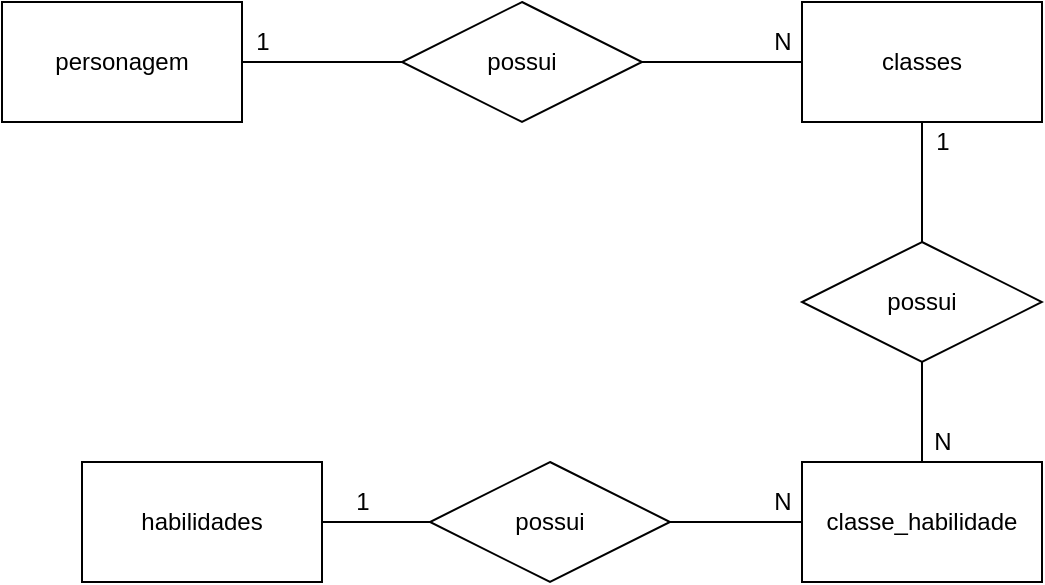 <mxfile version="14.9.5" type="device" pages="2"><diagram id="Vq-QL8Sy7p5UXtidsZEd" name="conceitual"><mxGraphModel dx="899" dy="624" grid="1" gridSize="10" guides="1" tooltips="1" connect="1" arrows="1" fold="1" page="1" pageScale="1" pageWidth="827" pageHeight="1169" math="0" shadow="0"><root><mxCell id="0"/><mxCell id="1" parent="0"/><mxCell id="hk_RO45b33JJoU4wiBz5-1" value="personagem" style="rounded=0;whiteSpace=wrap;html=1;" vertex="1" parent="1"><mxGeometry x="80" y="80" width="120" height="60" as="geometry"/></mxCell><mxCell id="hk_RO45b33JJoU4wiBz5-5" value="" style="edgeStyle=orthogonalEdgeStyle;rounded=0;orthogonalLoop=1;jettySize=auto;html=1;endArrow=none;endFill=0;" edge="1" parent="1" source="hk_RO45b33JJoU4wiBz5-2" target="hk_RO45b33JJoU4wiBz5-4"><mxGeometry relative="1" as="geometry"/></mxCell><mxCell id="hk_RO45b33JJoU4wiBz5-2" value="classes" style="rounded=0;whiteSpace=wrap;html=1;" vertex="1" parent="1"><mxGeometry x="480" y="80" width="120" height="60" as="geometry"/></mxCell><mxCell id="hk_RO45b33JJoU4wiBz5-20" value="" style="edgeStyle=orthogonalEdgeStyle;rounded=0;orthogonalLoop=1;jettySize=auto;html=1;endArrow=none;endFill=0;" edge="1" parent="1" source="hk_RO45b33JJoU4wiBz5-3" target="hk_RO45b33JJoU4wiBz5-19"><mxGeometry relative="1" as="geometry"/></mxCell><mxCell id="hk_RO45b33JJoU4wiBz5-3" value="habilidades" style="rounded=0;whiteSpace=wrap;html=1;" vertex="1" parent="1"><mxGeometry x="120" y="310" width="120" height="60" as="geometry"/></mxCell><mxCell id="hk_RO45b33JJoU4wiBz5-6" value="" style="edgeStyle=orthogonalEdgeStyle;rounded=0;orthogonalLoop=1;jettySize=auto;html=1;endArrow=none;endFill=0;" edge="1" parent="1" source="hk_RO45b33JJoU4wiBz5-4" target="hk_RO45b33JJoU4wiBz5-1"><mxGeometry relative="1" as="geometry"/></mxCell><mxCell id="hk_RO45b33JJoU4wiBz5-4" value="possui" style="shape=rhombus;perimeter=rhombusPerimeter;whiteSpace=wrap;html=1;align=center;" vertex="1" parent="1"><mxGeometry x="280" y="80" width="120" height="60" as="geometry"/></mxCell><mxCell id="hk_RO45b33JJoU4wiBz5-11" value="" style="edgeStyle=orthogonalEdgeStyle;rounded=0;orthogonalLoop=1;jettySize=auto;html=1;endArrow=none;endFill=0;" edge="1" parent="1" source="hk_RO45b33JJoU4wiBz5-7" target="hk_RO45b33JJoU4wiBz5-2"><mxGeometry relative="1" as="geometry"/></mxCell><mxCell id="hk_RO45b33JJoU4wiBz5-17" value="" style="edgeStyle=orthogonalEdgeStyle;rounded=0;orthogonalLoop=1;jettySize=auto;html=1;endArrow=none;endFill=0;" edge="1" parent="1" source="hk_RO45b33JJoU4wiBz5-7" target="hk_RO45b33JJoU4wiBz5-16"><mxGeometry relative="1" as="geometry"/></mxCell><mxCell id="hk_RO45b33JJoU4wiBz5-7" value="possui" style="shape=rhombus;perimeter=rhombusPerimeter;whiteSpace=wrap;html=1;align=center;" vertex="1" parent="1"><mxGeometry x="480" y="200" width="120" height="60" as="geometry"/></mxCell><mxCell id="hk_RO45b33JJoU4wiBz5-12" value="1" style="text;html=1;align=center;verticalAlign=middle;resizable=0;points=[];autosize=1;strokeColor=none;" vertex="1" parent="1"><mxGeometry x="200" y="90" width="20" height="20" as="geometry"/></mxCell><mxCell id="hk_RO45b33JJoU4wiBz5-13" value="N" style="text;html=1;align=center;verticalAlign=middle;resizable=0;points=[];autosize=1;strokeColor=none;" vertex="1" parent="1"><mxGeometry x="460" y="90" width="20" height="20" as="geometry"/></mxCell><mxCell id="hk_RO45b33JJoU4wiBz5-14" value="1" style="text;html=1;align=center;verticalAlign=middle;resizable=0;points=[];autosize=1;strokeColor=none;" vertex="1" parent="1"><mxGeometry x="540" y="140" width="20" height="20" as="geometry"/></mxCell><mxCell id="hk_RO45b33JJoU4wiBz5-15" value="N" style="text;html=1;align=center;verticalAlign=middle;resizable=0;points=[];autosize=1;strokeColor=none;" vertex="1" parent="1"><mxGeometry x="540" y="290" width="20" height="20" as="geometry"/></mxCell><mxCell id="hk_RO45b33JJoU4wiBz5-16" value="classe_habilidade" style="rounded=0;whiteSpace=wrap;html=1;" vertex="1" parent="1"><mxGeometry x="480" y="310" width="120" height="60" as="geometry"/></mxCell><mxCell id="hk_RO45b33JJoU4wiBz5-21" value="" style="edgeStyle=orthogonalEdgeStyle;rounded=0;orthogonalLoop=1;jettySize=auto;html=1;endArrow=none;endFill=0;" edge="1" parent="1" source="hk_RO45b33JJoU4wiBz5-19" target="hk_RO45b33JJoU4wiBz5-16"><mxGeometry relative="1" as="geometry"/></mxCell><mxCell id="hk_RO45b33JJoU4wiBz5-19" value="possui" style="shape=rhombus;perimeter=rhombusPerimeter;whiteSpace=wrap;html=1;align=center;" vertex="1" parent="1"><mxGeometry x="294" y="310" width="120" height="60" as="geometry"/></mxCell><mxCell id="hk_RO45b33JJoU4wiBz5-22" value="1" style="text;html=1;align=center;verticalAlign=middle;resizable=0;points=[];autosize=1;strokeColor=none;" vertex="1" parent="1"><mxGeometry x="250" y="320" width="20" height="20" as="geometry"/></mxCell><mxCell id="hk_RO45b33JJoU4wiBz5-23" value="N" style="text;html=1;align=center;verticalAlign=middle;resizable=0;points=[];autosize=1;strokeColor=none;" vertex="1" parent="1"><mxGeometry x="460" y="320" width="20" height="20" as="geometry"/></mxCell></root></mxGraphModel></diagram><diagram id="xuVs7aqAbFMs2xO5yIOv" name="lógico"><mxGraphModel dx="899" dy="624" grid="1" gridSize="10" guides="1" tooltips="1" connect="1" arrows="1" fold="1" page="1" pageScale="1" pageWidth="827" pageHeight="1169" math="0" shadow="0"><root><mxCell id="fAtxd4_cvfKi2eb8TVpx-0"/><mxCell id="fAtxd4_cvfKi2eb8TVpx-1" parent="fAtxd4_cvfKi2eb8TVpx-0"/><mxCell id="YRCDzGzAA5BAwR6Nlayv-13" value="personagem" style="shape=table;startSize=30;container=1;collapsible=1;childLayout=tableLayout;fixedRows=1;rowLines=0;fontStyle=1;align=center;resizeLast=1;" vertex="1" parent="fAtxd4_cvfKi2eb8TVpx-1"><mxGeometry x="40" y="10" width="180" height="130" as="geometry"/></mxCell><mxCell id="YRCDzGzAA5BAwR6Nlayv-14" value="" style="shape=partialRectangle;collapsible=0;dropTarget=0;pointerEvents=0;fillColor=none;top=0;left=0;bottom=0;right=0;points=[[0,0.5],[1,0.5]];portConstraint=eastwest;" vertex="1" parent="YRCDzGzAA5BAwR6Nlayv-13"><mxGeometry y="30" width="180" height="30" as="geometry"/></mxCell><mxCell id="YRCDzGzAA5BAwR6Nlayv-15" value="PK" style="shape=partialRectangle;connectable=0;fillColor=none;top=0;left=0;bottom=0;right=0;fontStyle=1;overflow=hidden;" vertex="1" parent="YRCDzGzAA5BAwR6Nlayv-14"><mxGeometry width="60" height="30" as="geometry"/></mxCell><mxCell id="YRCDzGzAA5BAwR6Nlayv-16" value="idPersonagem" style="shape=partialRectangle;connectable=0;fillColor=none;top=0;left=0;bottom=0;right=0;align=left;spacingLeft=6;fontStyle=5;overflow=hidden;" vertex="1" parent="YRCDzGzAA5BAwR6Nlayv-14"><mxGeometry x="60" width="120" height="30" as="geometry"/></mxCell><mxCell id="YRCDzGzAA5BAwR6Nlayv-17" value="" style="shape=partialRectangle;collapsible=0;dropTarget=0;pointerEvents=0;fillColor=none;top=0;left=0;bottom=1;right=0;points=[[0,0.5],[1,0.5]];portConstraint=eastwest;" vertex="1" parent="YRCDzGzAA5BAwR6Nlayv-13"><mxGeometry y="60" width="180" height="30" as="geometry"/></mxCell><mxCell id="YRCDzGzAA5BAwR6Nlayv-18" value="FK" style="shape=partialRectangle;connectable=0;fillColor=none;top=0;left=0;bottom=0;right=0;fontStyle=1;overflow=hidden;" vertex="1" parent="YRCDzGzAA5BAwR6Nlayv-17"><mxGeometry width="60" height="30" as="geometry"/></mxCell><mxCell id="YRCDzGzAA5BAwR6Nlayv-19" value="idClasse" style="shape=partialRectangle;connectable=0;fillColor=none;top=0;left=0;bottom=0;right=0;align=left;spacingLeft=6;fontStyle=5;overflow=hidden;" vertex="1" parent="YRCDzGzAA5BAwR6Nlayv-17"><mxGeometry x="60" width="120" height="30" as="geometry"/></mxCell><mxCell id="YRCDzGzAA5BAwR6Nlayv-20" value="" style="shape=partialRectangle;collapsible=0;dropTarget=0;pointerEvents=0;fillColor=none;top=0;left=0;bottom=0;right=0;points=[[0,0.5],[1,0.5]];portConstraint=eastwest;" vertex="1" parent="YRCDzGzAA5BAwR6Nlayv-13"><mxGeometry y="90" width="180" height="30" as="geometry"/></mxCell><mxCell id="YRCDzGzAA5BAwR6Nlayv-21" value="" style="shape=partialRectangle;connectable=0;fillColor=none;top=0;left=0;bottom=0;right=0;editable=1;overflow=hidden;" vertex="1" parent="YRCDzGzAA5BAwR6Nlayv-20"><mxGeometry width="60" height="30" as="geometry"/></mxCell><mxCell id="YRCDzGzAA5BAwR6Nlayv-22" value="nomePersonagem" style="shape=partialRectangle;connectable=0;fillColor=none;top=0;left=0;bottom=0;right=0;align=left;spacingLeft=6;overflow=hidden;" vertex="1" parent="YRCDzGzAA5BAwR6Nlayv-20"><mxGeometry x="60" width="120" height="30" as="geometry"/></mxCell><mxCell id="YRCDzGzAA5BAwR6Nlayv-26" value="classe" style="shape=table;startSize=30;container=1;collapsible=1;childLayout=tableLayout;fixedRows=1;rowLines=0;fontStyle=1;align=center;resizeLast=1;" vertex="1" parent="fAtxd4_cvfKi2eb8TVpx-1"><mxGeometry x="450" y="40" width="180" height="100" as="geometry"/></mxCell><mxCell id="YRCDzGzAA5BAwR6Nlayv-27" value="" style="shape=partialRectangle;collapsible=0;dropTarget=0;pointerEvents=0;fillColor=none;top=0;left=0;bottom=0;right=0;points=[[0,0.5],[1,0.5]];portConstraint=eastwest;" vertex="1" parent="YRCDzGzAA5BAwR6Nlayv-26"><mxGeometry y="30" width="180" height="30" as="geometry"/></mxCell><mxCell id="YRCDzGzAA5BAwR6Nlayv-28" value="PK" style="shape=partialRectangle;connectable=0;fillColor=none;top=0;left=0;bottom=0;right=0;fontStyle=1;overflow=hidden;" vertex="1" parent="YRCDzGzAA5BAwR6Nlayv-27"><mxGeometry width="60" height="30" as="geometry"/></mxCell><mxCell id="YRCDzGzAA5BAwR6Nlayv-29" value="idClasse" style="shape=partialRectangle;connectable=0;fillColor=none;top=0;left=0;bottom=0;right=0;align=left;spacingLeft=6;fontStyle=5;overflow=hidden;" vertex="1" parent="YRCDzGzAA5BAwR6Nlayv-27"><mxGeometry x="60" width="120" height="30" as="geometry"/></mxCell><mxCell id="YRCDzGzAA5BAwR6Nlayv-33" value="" style="shape=partialRectangle;collapsible=0;dropTarget=0;pointerEvents=0;fillColor=none;top=0;left=0;bottom=0;right=0;points=[[0,0.5],[1,0.5]];portConstraint=eastwest;" vertex="1" parent="YRCDzGzAA5BAwR6Nlayv-26"><mxGeometry y="60" width="180" height="30" as="geometry"/></mxCell><mxCell id="YRCDzGzAA5BAwR6Nlayv-34" value="" style="shape=partialRectangle;connectable=0;fillColor=none;top=0;left=0;bottom=0;right=0;editable=1;overflow=hidden;" vertex="1" parent="YRCDzGzAA5BAwR6Nlayv-33"><mxGeometry width="60" height="30" as="geometry"/></mxCell><mxCell id="YRCDzGzAA5BAwR6Nlayv-35" value="nomeClasse" style="shape=partialRectangle;connectable=0;fillColor=none;top=0;left=0;bottom=0;right=0;align=left;spacingLeft=6;overflow=hidden;" vertex="1" parent="YRCDzGzAA5BAwR6Nlayv-33"><mxGeometry x="60" width="120" height="30" as="geometry"/></mxCell><mxCell id="YRCDzGzAA5BAwR6Nlayv-39" value="" style="edgeStyle=entityRelationEdgeStyle;fontSize=12;html=1;endArrow=ERoneToMany;entryX=1;entryY=0.5;entryDx=0;entryDy=0;exitX=0;exitY=0.5;exitDx=0;exitDy=0;" edge="1" parent="fAtxd4_cvfKi2eb8TVpx-1" source="YRCDzGzAA5BAwR6Nlayv-27" target="YRCDzGzAA5BAwR6Nlayv-17"><mxGeometry width="100" height="100" relative="1" as="geometry"><mxPoint x="270" y="180" as="sourcePoint"/><mxPoint x="460" y="270" as="targetPoint"/></mxGeometry></mxCell><mxCell id="-ryNAC3YecF9RvTHkMhB-0" value="classe_habilidade" style="shape=table;startSize=30;container=1;collapsible=1;childLayout=tableLayout;fixedRows=1;rowLines=0;fontStyle=1;align=center;resizeLast=1;" vertex="1" parent="fAtxd4_cvfKi2eb8TVpx-1"><mxGeometry x="450" y="200" width="180" height="100" as="geometry"/></mxCell><mxCell id="-ryNAC3YecF9RvTHkMhB-1" value="" style="shape=partialRectangle;collapsible=0;dropTarget=0;pointerEvents=0;fillColor=none;top=0;left=0;bottom=0;right=0;points=[[0,0.5],[1,0.5]];portConstraint=eastwest;" vertex="1" parent="-ryNAC3YecF9RvTHkMhB-0"><mxGeometry y="30" width="180" height="30" as="geometry"/></mxCell><mxCell id="-ryNAC3YecF9RvTHkMhB-2" value="FK" style="shape=partialRectangle;connectable=0;fillColor=none;top=0;left=0;bottom=0;right=0;fontStyle=1;overflow=hidden;" vertex="1" parent="-ryNAC3YecF9RvTHkMhB-1"><mxGeometry width="60" height="30" as="geometry"/></mxCell><mxCell id="-ryNAC3YecF9RvTHkMhB-3" value="idClasse" style="shape=partialRectangle;connectable=0;fillColor=none;top=0;left=0;bottom=0;right=0;align=left;spacingLeft=6;fontStyle=5;overflow=hidden;" vertex="1" parent="-ryNAC3YecF9RvTHkMhB-1"><mxGeometry x="60" width="120" height="30" as="geometry"/></mxCell><mxCell id="-ryNAC3YecF9RvTHkMhB-4" value="" style="shape=partialRectangle;collapsible=0;dropTarget=0;pointerEvents=0;fillColor=none;top=0;left=0;bottom=1;right=0;points=[[0,0.5],[1,0.5]];portConstraint=eastwest;" vertex="1" parent="-ryNAC3YecF9RvTHkMhB-0"><mxGeometry y="60" width="180" height="30" as="geometry"/></mxCell><mxCell id="-ryNAC3YecF9RvTHkMhB-5" value="FK" style="shape=partialRectangle;connectable=0;fillColor=none;top=0;left=0;bottom=0;right=0;fontStyle=1;overflow=hidden;" vertex="1" parent="-ryNAC3YecF9RvTHkMhB-4"><mxGeometry width="60" height="30" as="geometry"/></mxCell><mxCell id="-ryNAC3YecF9RvTHkMhB-6" value="idHabilidade" style="shape=partialRectangle;connectable=0;fillColor=none;top=0;left=0;bottom=0;right=0;align=left;spacingLeft=6;fontStyle=5;overflow=hidden;" vertex="1" parent="-ryNAC3YecF9RvTHkMhB-4"><mxGeometry x="60" width="120" height="30" as="geometry"/></mxCell><mxCell id="-ryNAC3YecF9RvTHkMhB-13" value="" style="edgeStyle=entityRelationEdgeStyle;fontSize=12;html=1;endArrow=ERoneToMany;exitX=1;exitY=0.5;exitDx=0;exitDy=0;entryX=1;entryY=0.667;entryDx=0;entryDy=0;entryPerimeter=0;" edge="1" parent="fAtxd4_cvfKi2eb8TVpx-1" source="YRCDzGzAA5BAwR6Nlayv-27" target="-ryNAC3YecF9RvTHkMhB-1"><mxGeometry width="100" height="100" relative="1" as="geometry"><mxPoint x="360" y="370" as="sourcePoint"/><mxPoint x="670" y="220" as="targetPoint"/></mxGeometry></mxCell><mxCell id="-ryNAC3YecF9RvTHkMhB-40" value="habilidade" style="shape=table;startSize=30;container=1;collapsible=1;childLayout=tableLayout;fixedRows=1;rowLines=0;fontStyle=1;align=center;resizeLast=1;" vertex="1" parent="fAtxd4_cvfKi2eb8TVpx-1"><mxGeometry x="80" y="230" width="180" height="130" as="geometry"/></mxCell><mxCell id="-ryNAC3YecF9RvTHkMhB-41" value="" style="shape=partialRectangle;collapsible=0;dropTarget=0;pointerEvents=0;fillColor=none;top=0;left=0;bottom=0;right=0;points=[[0,0.5],[1,0.5]];portConstraint=eastwest;" vertex="1" parent="-ryNAC3YecF9RvTHkMhB-40"><mxGeometry y="30" width="180" height="30" as="geometry"/></mxCell><mxCell id="-ryNAC3YecF9RvTHkMhB-42" value="PK" style="shape=partialRectangle;connectable=0;fillColor=none;top=0;left=0;bottom=0;right=0;fontStyle=1;overflow=hidden;" vertex="1" parent="-ryNAC3YecF9RvTHkMhB-41"><mxGeometry width="60" height="30" as="geometry"/></mxCell><mxCell id="-ryNAC3YecF9RvTHkMhB-43" value="idHabilidade" style="shape=partialRectangle;connectable=0;fillColor=none;top=0;left=0;bottom=0;right=0;align=left;spacingLeft=6;fontStyle=5;overflow=hidden;" vertex="1" parent="-ryNAC3YecF9RvTHkMhB-41"><mxGeometry x="60" width="120" height="30" as="geometry"/></mxCell><mxCell id="-ryNAC3YecF9RvTHkMhB-44" value="" style="shape=partialRectangle;collapsible=0;dropTarget=0;pointerEvents=0;fillColor=none;top=0;left=0;bottom=1;right=0;points=[[0,0.5],[1,0.5]];portConstraint=eastwest;" vertex="1" parent="-ryNAC3YecF9RvTHkMhB-40"><mxGeometry y="60" width="180" height="30" as="geometry"/></mxCell><mxCell id="-ryNAC3YecF9RvTHkMhB-45" value="FK" style="shape=partialRectangle;connectable=0;fillColor=none;top=0;left=0;bottom=0;right=0;fontStyle=1;overflow=hidden;" vertex="1" parent="-ryNAC3YecF9RvTHkMhB-44"><mxGeometry width="60" height="30" as="geometry"/></mxCell><mxCell id="-ryNAC3YecF9RvTHkMhB-46" value="idTipo" style="shape=partialRectangle;connectable=0;fillColor=none;top=0;left=0;bottom=0;right=0;align=left;spacingLeft=6;fontStyle=5;overflow=hidden;" vertex="1" parent="-ryNAC3YecF9RvTHkMhB-44"><mxGeometry x="60" width="120" height="30" as="geometry"/></mxCell><mxCell id="-ryNAC3YecF9RvTHkMhB-47" value="" style="shape=partialRectangle;collapsible=0;dropTarget=0;pointerEvents=0;fillColor=none;top=0;left=0;bottom=0;right=0;points=[[0,0.5],[1,0.5]];portConstraint=eastwest;" vertex="1" parent="-ryNAC3YecF9RvTHkMhB-40"><mxGeometry y="90" width="180" height="30" as="geometry"/></mxCell><mxCell id="-ryNAC3YecF9RvTHkMhB-48" value="" style="shape=partialRectangle;connectable=0;fillColor=none;top=0;left=0;bottom=0;right=0;editable=1;overflow=hidden;" vertex="1" parent="-ryNAC3YecF9RvTHkMhB-47"><mxGeometry width="60" height="30" as="geometry"/></mxCell><mxCell id="-ryNAC3YecF9RvTHkMhB-49" value="nomeHabilidade" style="shape=partialRectangle;connectable=0;fillColor=none;top=0;left=0;bottom=0;right=0;align=left;spacingLeft=6;overflow=hidden;" vertex="1" parent="-ryNAC3YecF9RvTHkMhB-47"><mxGeometry x="60" width="120" height="30" as="geometry"/></mxCell><mxCell id="-ryNAC3YecF9RvTHkMhB-53" value="" style="edgeStyle=entityRelationEdgeStyle;fontSize=12;html=1;endArrow=ERoneToMany;exitX=1;exitY=0.5;exitDx=0;exitDy=0;entryX=0;entryY=0.5;entryDx=0;entryDy=0;" edge="1" parent="fAtxd4_cvfKi2eb8TVpx-1" source="-ryNAC3YecF9RvTHkMhB-41" target="-ryNAC3YecF9RvTHkMhB-4"><mxGeometry width="100" height="100" relative="1" as="geometry"><mxPoint x="360" y="470" as="sourcePoint"/><mxPoint x="380" y="350" as="targetPoint"/></mxGeometry></mxCell><mxCell id="-ryNAC3YecF9RvTHkMhB-54" value="tipoHabilidade" style="shape=table;startSize=30;container=1;collapsible=1;childLayout=tableLayout;fixedRows=1;rowLines=0;fontStyle=1;align=center;resizeLast=1;" vertex="1" parent="fAtxd4_cvfKi2eb8TVpx-1"><mxGeometry x="80" y="500" width="180" height="100" as="geometry"/></mxCell><mxCell id="-ryNAC3YecF9RvTHkMhB-55" value="" style="shape=partialRectangle;collapsible=0;dropTarget=0;pointerEvents=0;fillColor=none;top=0;left=0;bottom=1;right=0;points=[[0,0.5],[1,0.5]];portConstraint=eastwest;" vertex="1" parent="-ryNAC3YecF9RvTHkMhB-54"><mxGeometry y="30" width="180" height="30" as="geometry"/></mxCell><mxCell id="-ryNAC3YecF9RvTHkMhB-56" value="PK" style="shape=partialRectangle;connectable=0;fillColor=none;top=0;left=0;bottom=0;right=0;fontStyle=1;overflow=hidden;" vertex="1" parent="-ryNAC3YecF9RvTHkMhB-55"><mxGeometry width="30" height="30" as="geometry"/></mxCell><mxCell id="-ryNAC3YecF9RvTHkMhB-57" value="idTipo" style="shape=partialRectangle;connectable=0;fillColor=none;top=0;left=0;bottom=0;right=0;align=left;spacingLeft=6;fontStyle=5;overflow=hidden;" vertex="1" parent="-ryNAC3YecF9RvTHkMhB-55"><mxGeometry x="30" width="150" height="30" as="geometry"/></mxCell><mxCell id="-ryNAC3YecF9RvTHkMhB-58" value="" style="shape=partialRectangle;collapsible=0;dropTarget=0;pointerEvents=0;fillColor=none;top=0;left=0;bottom=0;right=0;points=[[0,0.5],[1,0.5]];portConstraint=eastwest;" vertex="1" parent="-ryNAC3YecF9RvTHkMhB-54"><mxGeometry y="60" width="180" height="30" as="geometry"/></mxCell><mxCell id="-ryNAC3YecF9RvTHkMhB-59" value="" style="shape=partialRectangle;connectable=0;fillColor=none;top=0;left=0;bottom=0;right=0;editable=1;overflow=hidden;" vertex="1" parent="-ryNAC3YecF9RvTHkMhB-58"><mxGeometry width="30" height="30" as="geometry"/></mxCell><mxCell id="-ryNAC3YecF9RvTHkMhB-60" value="nomeTipo" style="shape=partialRectangle;connectable=0;fillColor=none;top=0;left=0;bottom=0;right=0;align=left;spacingLeft=6;overflow=hidden;" vertex="1" parent="-ryNAC3YecF9RvTHkMhB-58"><mxGeometry x="30" width="150" height="30" as="geometry"/></mxCell><mxCell id="-ryNAC3YecF9RvTHkMhB-67" value="" style="edgeStyle=entityRelationEdgeStyle;fontSize=12;html=1;endArrow=ERoneToMany;entryX=1;entryY=0.5;entryDx=0;entryDy=0;exitX=1;exitY=0.5;exitDx=0;exitDy=0;" edge="1" parent="fAtxd4_cvfKi2eb8TVpx-1" source="-ryNAC3YecF9RvTHkMhB-55" target="-ryNAC3YecF9RvTHkMhB-44"><mxGeometry width="100" height="100" relative="1" as="geometry"><mxPoint x="420" y="540" as="sourcePoint"/><mxPoint x="110" y="440" as="targetPoint"/></mxGeometry></mxCell></root></mxGraphModel></diagram></mxfile>